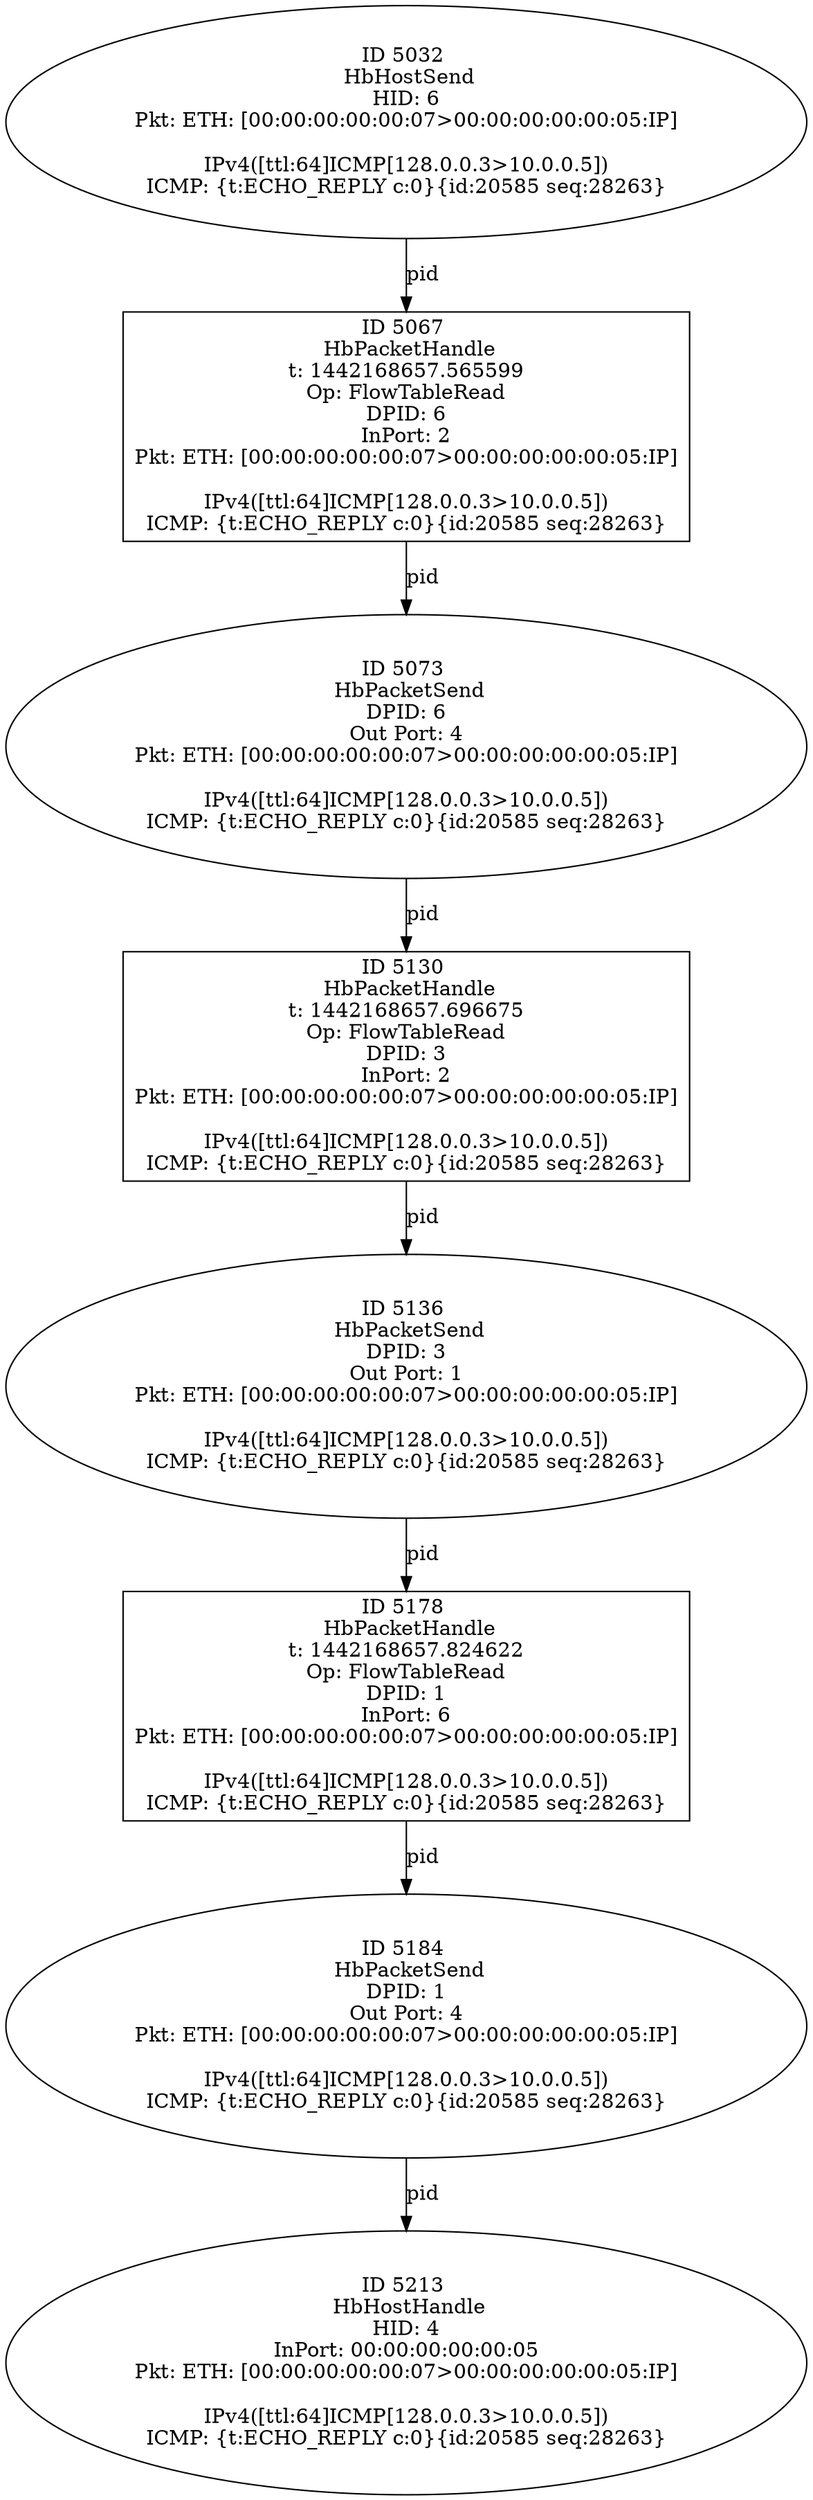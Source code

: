 strict digraph G {
5184 [shape=oval, event=<hb_events.HbPacketSend object at 0x10b465590>, label="ID 5184 
 HbPacketSend
DPID: 1
Out Port: 4
Pkt: ETH: [00:00:00:00:00:07>00:00:00:00:00:05:IP]

IPv4([ttl:64]ICMP[128.0.0.3>10.0.0.5])
ICMP: {t:ECHO_REPLY c:0}{id:20585 seq:28263}"];
5032 [shape=oval, event=<hb_events.HbHostSend object at 0x10b3e28d0>, label="ID 5032 
 HbHostSend
HID: 6
Pkt: ETH: [00:00:00:00:00:07>00:00:00:00:00:05:IP]

IPv4([ttl:64]ICMP[128.0.0.3>10.0.0.5])
ICMP: {t:ECHO_REPLY c:0}{id:20585 seq:28263}"];
5130 [shape=box, event=<hb_events.HbPacketHandle object at 0x10b4406d0>, label="ID 5130 
 HbPacketHandle
t: 1442168657.696675
Op: FlowTableRead
DPID: 3
InPort: 2
Pkt: ETH: [00:00:00:00:00:07>00:00:00:00:00:05:IP]

IPv4([ttl:64]ICMP[128.0.0.3>10.0.0.5])
ICMP: {t:ECHO_REPLY c:0}{id:20585 seq:28263}"];
5067 [shape=box, event=<hb_events.HbPacketHandle object at 0x10b3fb7d0>, label="ID 5067 
 HbPacketHandle
t: 1442168657.565599
Op: FlowTableRead
DPID: 6
InPort: 2
Pkt: ETH: [00:00:00:00:00:07>00:00:00:00:00:05:IP]

IPv4([ttl:64]ICMP[128.0.0.3>10.0.0.5])
ICMP: {t:ECHO_REPLY c:0}{id:20585 seq:28263}"];
5136 [shape=oval, event=<hb_events.HbPacketSend object at 0x10b440b50>, label="ID 5136 
 HbPacketSend
DPID: 3
Out Port: 1
Pkt: ETH: [00:00:00:00:00:07>00:00:00:00:00:05:IP]

IPv4([ttl:64]ICMP[128.0.0.3>10.0.0.5])
ICMP: {t:ECHO_REPLY c:0}{id:20585 seq:28263}"];
5073 [shape=oval, event=<hb_events.HbPacketSend object at 0x10b3fbc10>, label="ID 5073 
 HbPacketSend
DPID: 6
Out Port: 4
Pkt: ETH: [00:00:00:00:00:07>00:00:00:00:00:05:IP]

IPv4([ttl:64]ICMP[128.0.0.3>10.0.0.5])
ICMP: {t:ECHO_REPLY c:0}{id:20585 seq:28263}"];
5178 [shape=box, event=<hb_events.HbPacketHandle object at 0x10b4658d0>, label="ID 5178 
 HbPacketHandle
t: 1442168657.824622
Op: FlowTableRead
DPID: 1
InPort: 6
Pkt: ETH: [00:00:00:00:00:07>00:00:00:00:00:05:IP]

IPv4([ttl:64]ICMP[128.0.0.3>10.0.0.5])
ICMP: {t:ECHO_REPLY c:0}{id:20585 seq:28263}"];
5213 [shape=oval, event=<hb_events.HbHostHandle object at 0x10b480fd0>, label="ID 5213 
 HbHostHandle
HID: 4
InPort: 00:00:00:00:00:05
Pkt: ETH: [00:00:00:00:00:07>00:00:00:00:00:05:IP]

IPv4([ttl:64]ICMP[128.0.0.3>10.0.0.5])
ICMP: {t:ECHO_REPLY c:0}{id:20585 seq:28263}"];
5184 -> 5213  [rel=pid, label=pid];
5032 -> 5067  [rel=pid, label=pid];
5130 -> 5136  [rel=pid, label=pid];
5067 -> 5073  [rel=pid, label=pid];
5136 -> 5178  [rel=pid, label=pid];
5073 -> 5130  [rel=pid, label=pid];
5178 -> 5184  [rel=pid, label=pid];
}
